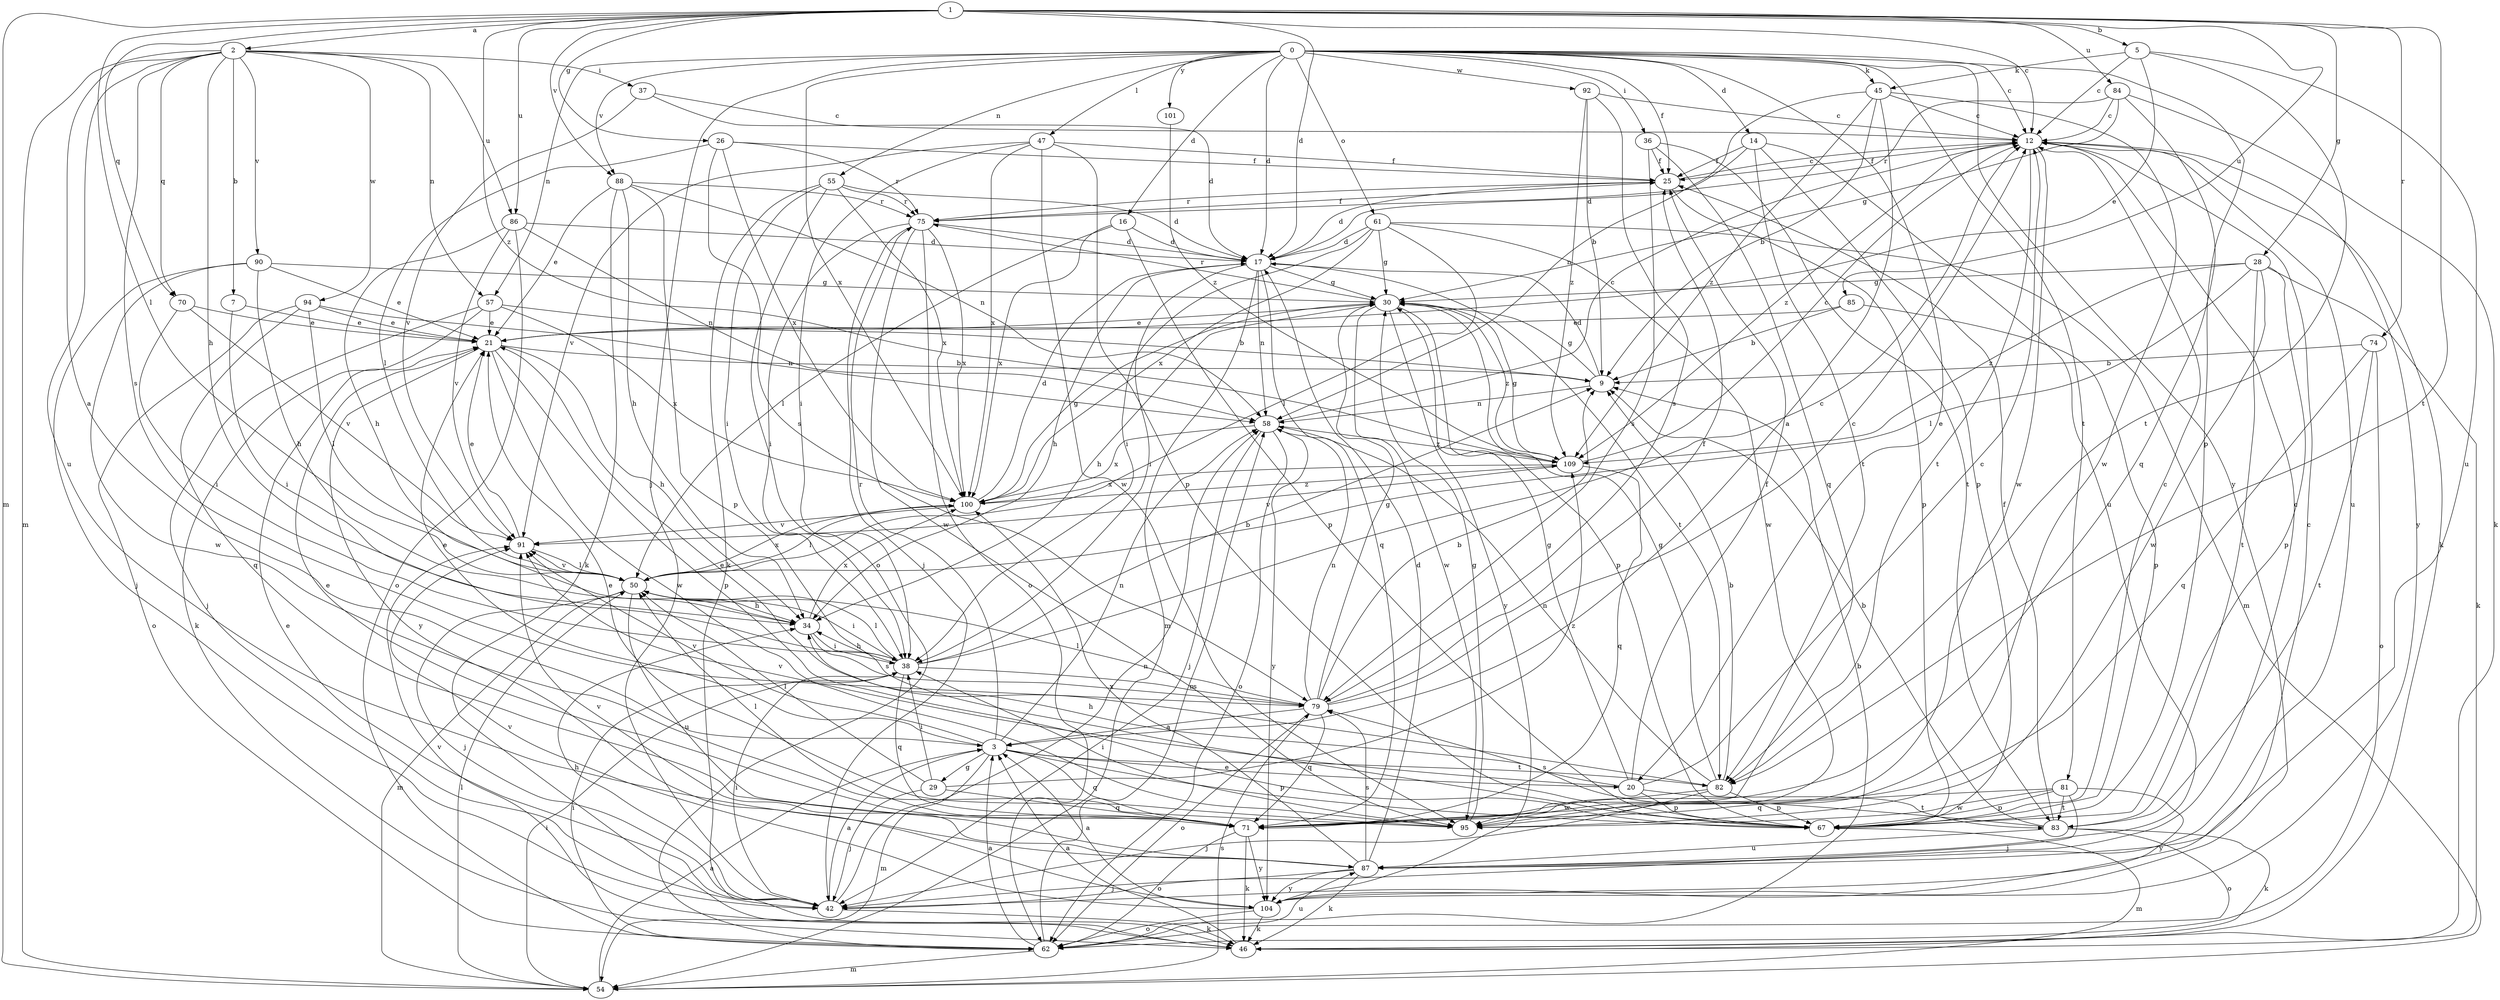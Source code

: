 strict digraph  {
0;
1;
2;
3;
5;
7;
9;
12;
14;
16;
17;
20;
21;
25;
26;
28;
29;
30;
34;
36;
37;
38;
42;
45;
46;
47;
50;
54;
55;
57;
58;
61;
62;
67;
70;
71;
74;
75;
79;
81;
82;
83;
84;
85;
86;
87;
88;
90;
91;
92;
94;
95;
100;
101;
104;
109;
0 -> 12  [label=c];
0 -> 14  [label=d];
0 -> 16  [label=d];
0 -> 17  [label=d];
0 -> 20  [label=e];
0 -> 25  [label=f];
0 -> 36  [label=i];
0 -> 42  [label=j];
0 -> 45  [label=k];
0 -> 47  [label=l];
0 -> 55  [label=n];
0 -> 57  [label=n];
0 -> 61  [label=o];
0 -> 67  [label=p];
0 -> 81  [label=t];
0 -> 88  [label=v];
0 -> 92  [label=w];
0 -> 100  [label=x];
0 -> 101  [label=y];
0 -> 104  [label=y];
1 -> 2  [label=a];
1 -> 5  [label=b];
1 -> 12  [label=c];
1 -> 17  [label=d];
1 -> 26  [label=g];
1 -> 28  [label=g];
1 -> 50  [label=l];
1 -> 54  [label=m];
1 -> 70  [label=q];
1 -> 74  [label=r];
1 -> 82  [label=t];
1 -> 84  [label=u];
1 -> 85  [label=u];
1 -> 86  [label=u];
1 -> 88  [label=v];
1 -> 109  [label=z];
2 -> 3  [label=a];
2 -> 7  [label=b];
2 -> 34  [label=h];
2 -> 37  [label=i];
2 -> 54  [label=m];
2 -> 57  [label=n];
2 -> 70  [label=q];
2 -> 79  [label=s];
2 -> 86  [label=u];
2 -> 87  [label=u];
2 -> 90  [label=v];
2 -> 94  [label=w];
3 -> 20  [label=e];
3 -> 21  [label=e];
3 -> 29  [label=g];
3 -> 54  [label=m];
3 -> 58  [label=n];
3 -> 67  [label=p];
3 -> 71  [label=q];
3 -> 75  [label=r];
3 -> 82  [label=t];
3 -> 91  [label=v];
5 -> 12  [label=c];
5 -> 21  [label=e];
5 -> 45  [label=k];
5 -> 82  [label=t];
5 -> 87  [label=u];
7 -> 21  [label=e];
7 -> 38  [label=i];
9 -> 17  [label=d];
9 -> 30  [label=g];
9 -> 58  [label=n];
12 -> 25  [label=f];
12 -> 46  [label=k];
12 -> 82  [label=t];
12 -> 87  [label=u];
12 -> 95  [label=w];
12 -> 104  [label=y];
12 -> 109  [label=z];
14 -> 17  [label=d];
14 -> 25  [label=f];
14 -> 67  [label=p];
14 -> 82  [label=t];
14 -> 87  [label=u];
16 -> 17  [label=d];
16 -> 50  [label=l];
16 -> 67  [label=p];
16 -> 100  [label=x];
17 -> 30  [label=g];
17 -> 34  [label=h];
17 -> 38  [label=i];
17 -> 54  [label=m];
17 -> 58  [label=n];
17 -> 71  [label=q];
17 -> 82  [label=t];
20 -> 12  [label=c];
20 -> 25  [label=f];
20 -> 30  [label=g];
20 -> 34  [label=h];
20 -> 67  [label=p];
20 -> 83  [label=t];
20 -> 91  [label=v];
21 -> 9  [label=b];
21 -> 34  [label=h];
21 -> 67  [label=p];
21 -> 95  [label=w];
21 -> 104  [label=y];
25 -> 12  [label=c];
25 -> 17  [label=d];
25 -> 67  [label=p];
25 -> 75  [label=r];
26 -> 25  [label=f];
26 -> 50  [label=l];
26 -> 75  [label=r];
26 -> 79  [label=s];
26 -> 100  [label=x];
28 -> 30  [label=g];
28 -> 46  [label=k];
28 -> 50  [label=l];
28 -> 67  [label=p];
28 -> 83  [label=t];
28 -> 95  [label=w];
28 -> 109  [label=z];
29 -> 38  [label=i];
29 -> 42  [label=j];
29 -> 50  [label=l];
29 -> 71  [label=q];
29 -> 109  [label=z];
30 -> 21  [label=e];
30 -> 34  [label=h];
30 -> 67  [label=p];
30 -> 75  [label=r];
30 -> 95  [label=w];
30 -> 104  [label=y];
30 -> 109  [label=z];
34 -> 38  [label=i];
34 -> 79  [label=s];
34 -> 100  [label=x];
36 -> 25  [label=f];
36 -> 71  [label=q];
36 -> 79  [label=s];
36 -> 83  [label=t];
37 -> 12  [label=c];
37 -> 17  [label=d];
37 -> 91  [label=v];
38 -> 9  [label=b];
38 -> 12  [label=c];
38 -> 34  [label=h];
38 -> 50  [label=l];
38 -> 71  [label=q];
38 -> 79  [label=s];
42 -> 3  [label=a];
42 -> 12  [label=c];
42 -> 21  [label=e];
42 -> 34  [label=h];
42 -> 38  [label=i];
42 -> 46  [label=k];
42 -> 58  [label=n];
45 -> 3  [label=a];
45 -> 9  [label=b];
45 -> 12  [label=c];
45 -> 58  [label=n];
45 -> 95  [label=w];
45 -> 109  [label=z];
46 -> 3  [label=a];
46 -> 91  [label=v];
47 -> 25  [label=f];
47 -> 38  [label=i];
47 -> 67  [label=p];
47 -> 91  [label=v];
47 -> 95  [label=w];
47 -> 100  [label=x];
50 -> 34  [label=h];
50 -> 38  [label=i];
50 -> 42  [label=j];
50 -> 54  [label=m];
50 -> 87  [label=u];
50 -> 91  [label=v];
50 -> 100  [label=x];
54 -> 3  [label=a];
54 -> 38  [label=i];
54 -> 50  [label=l];
54 -> 79  [label=s];
55 -> 17  [label=d];
55 -> 38  [label=i];
55 -> 46  [label=k];
55 -> 62  [label=o];
55 -> 75  [label=r];
55 -> 100  [label=x];
57 -> 9  [label=b];
57 -> 21  [label=e];
57 -> 42  [label=j];
57 -> 46  [label=k];
57 -> 100  [label=x];
58 -> 12  [label=c];
58 -> 42  [label=j];
58 -> 62  [label=o];
58 -> 100  [label=x];
58 -> 104  [label=y];
58 -> 109  [label=z];
61 -> 17  [label=d];
61 -> 30  [label=g];
61 -> 38  [label=i];
61 -> 50  [label=l];
61 -> 54  [label=m];
61 -> 95  [label=w];
61 -> 100  [label=x];
62 -> 3  [label=a];
62 -> 9  [label=b];
62 -> 38  [label=i];
62 -> 54  [label=m];
62 -> 58  [label=n];
62 -> 87  [label=u];
67 -> 12  [label=c];
67 -> 54  [label=m];
70 -> 21  [label=e];
70 -> 38  [label=i];
70 -> 91  [label=v];
71 -> 21  [label=e];
71 -> 46  [label=k];
71 -> 50  [label=l];
71 -> 62  [label=o];
71 -> 104  [label=y];
74 -> 9  [label=b];
74 -> 62  [label=o];
74 -> 71  [label=q];
74 -> 83  [label=t];
75 -> 17  [label=d];
75 -> 25  [label=f];
75 -> 38  [label=i];
75 -> 42  [label=j];
75 -> 62  [label=o];
75 -> 95  [label=w];
75 -> 100  [label=x];
79 -> 3  [label=a];
79 -> 9  [label=b];
79 -> 12  [label=c];
79 -> 25  [label=f];
79 -> 30  [label=g];
79 -> 50  [label=l];
79 -> 58  [label=n];
79 -> 62  [label=o];
79 -> 71  [label=q];
81 -> 42  [label=j];
81 -> 67  [label=p];
81 -> 71  [label=q];
81 -> 83  [label=t];
81 -> 95  [label=w];
81 -> 104  [label=y];
82 -> 9  [label=b];
82 -> 21  [label=e];
82 -> 30  [label=g];
82 -> 42  [label=j];
82 -> 58  [label=n];
82 -> 67  [label=p];
82 -> 95  [label=w];
83 -> 9  [label=b];
83 -> 25  [label=f];
83 -> 46  [label=k];
83 -> 62  [label=o];
83 -> 79  [label=s];
83 -> 87  [label=u];
84 -> 12  [label=c];
84 -> 30  [label=g];
84 -> 46  [label=k];
84 -> 71  [label=q];
84 -> 75  [label=r];
85 -> 9  [label=b];
85 -> 21  [label=e];
85 -> 67  [label=p];
86 -> 17  [label=d];
86 -> 34  [label=h];
86 -> 58  [label=n];
86 -> 62  [label=o];
86 -> 91  [label=v];
87 -> 12  [label=c];
87 -> 17  [label=d];
87 -> 42  [label=j];
87 -> 46  [label=k];
87 -> 79  [label=s];
87 -> 91  [label=v];
87 -> 100  [label=x];
87 -> 104  [label=y];
88 -> 21  [label=e];
88 -> 34  [label=h];
88 -> 46  [label=k];
88 -> 58  [label=n];
88 -> 67  [label=p];
88 -> 75  [label=r];
90 -> 21  [label=e];
90 -> 30  [label=g];
90 -> 34  [label=h];
90 -> 42  [label=j];
90 -> 95  [label=w];
91 -> 21  [label=e];
91 -> 50  [label=l];
92 -> 9  [label=b];
92 -> 12  [label=c];
92 -> 79  [label=s];
92 -> 109  [label=z];
94 -> 21  [label=e];
94 -> 50  [label=l];
94 -> 58  [label=n];
94 -> 62  [label=o];
94 -> 71  [label=q];
95 -> 21  [label=e];
95 -> 30  [label=g];
95 -> 38  [label=i];
100 -> 17  [label=d];
100 -> 30  [label=g];
100 -> 50  [label=l];
100 -> 91  [label=v];
100 -> 109  [label=z];
101 -> 109  [label=z];
104 -> 3  [label=a];
104 -> 46  [label=k];
104 -> 62  [label=o];
104 -> 91  [label=v];
109 -> 12  [label=c];
109 -> 30  [label=g];
109 -> 71  [label=q];
109 -> 91  [label=v];
109 -> 100  [label=x];
}

